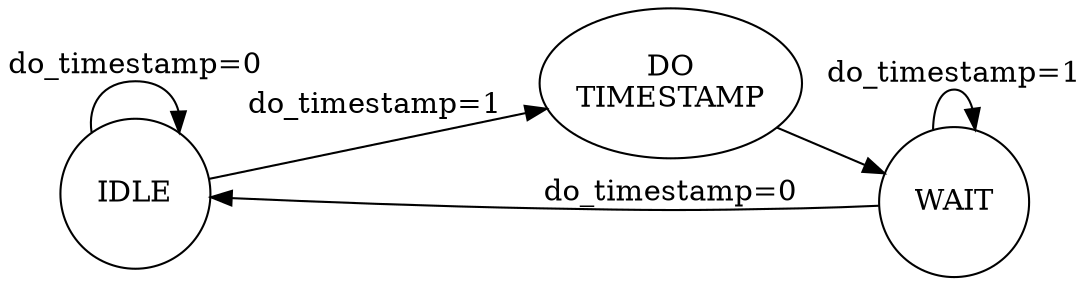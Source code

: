 digraph G {
    rankdir=LR;
    //newrank=true;
    //splines=false;
    //nodesep=0.5;
    
    idle [label= "IDLE", width = 1, height = 1];
    do1 [label= "DO\nTIMESTAMP", width = 1, height = 1];
    do2 [label= "WAIT", width = 1, height = 1];
    //output [shape=box, label= "REPLY\nTO PC", width = 1, height = 1];
    //one [shape=none, label= " ", width = 0 , height = 0];
    //two [shape=none, label= " ", width = 0 , height = 0];
    
    idle->do1[label="do_timestamp=1"];
    idle->idle[label="do_timestamp=0"];
    
    do1->do2;
    
    do2->idle[label="do_timestamp=0"];
    do2->do2[label="do_timestamp=1"];
    
    {rank=same; }
    
}